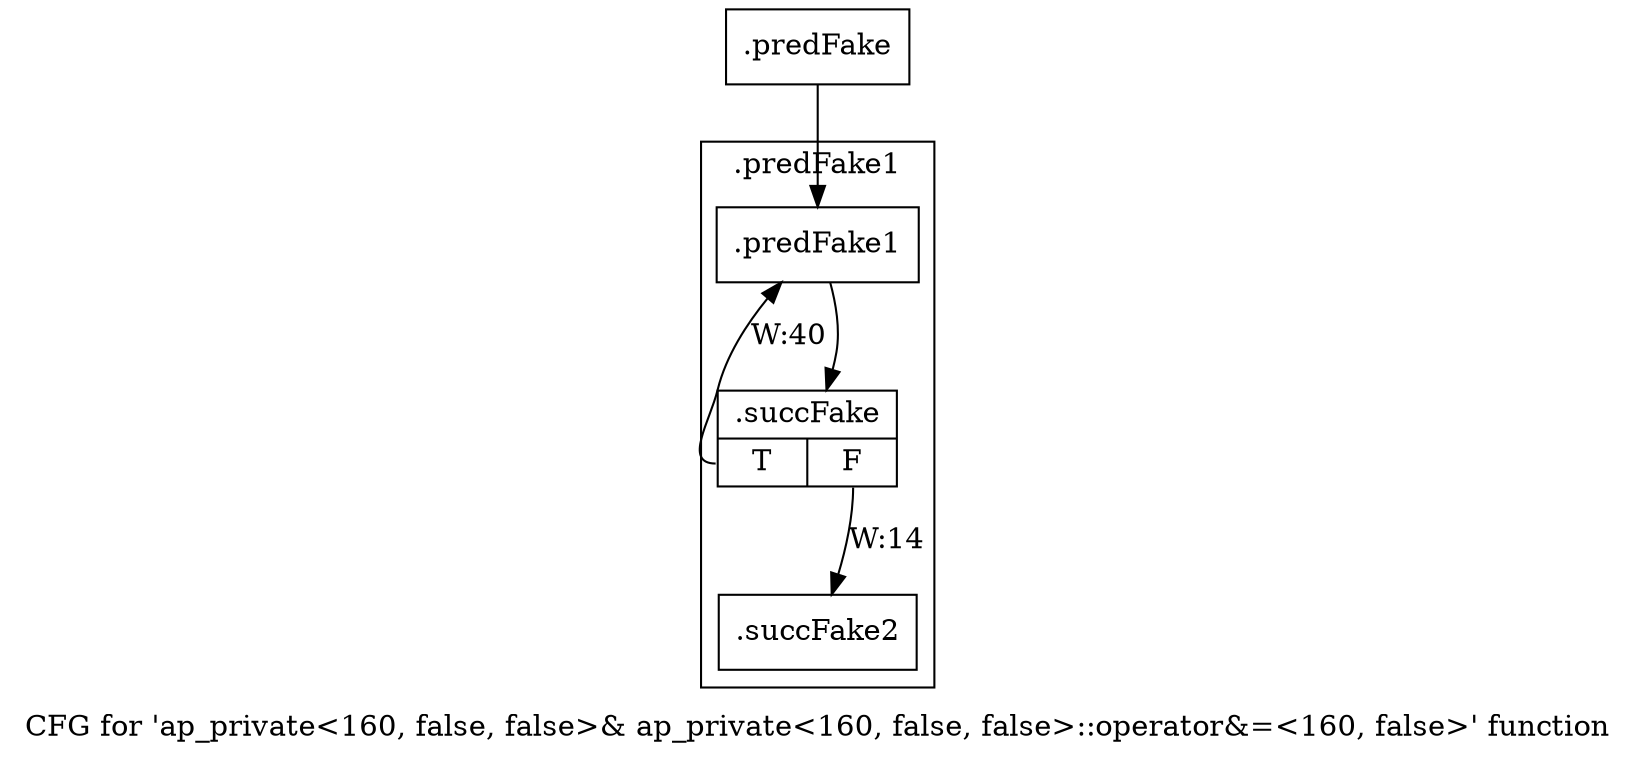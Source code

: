 digraph "CFG for 'ap_private\<160, false, false\>& ap_private\<160, false, false\>::operator&=\<160, false\>' function" {
	label="CFG for 'ap_private\<160, false, false\>& ap_private\<160, false, false\>::operator&=\<160, false\>' function";

	Node0x59f1b90 [shape=record,filename="",linenumber="",label="{.predFake}"];
	Node0x59f1b90 -> Node0x59f2730[ callList="" memoryops="" filename="/mnt/xilinx/Vitis_HLS/2021.2/include/etc/ap_private.h" execusionnum="13"];
	Node0x6162740 [shape=record,filename="/mnt/xilinx/Vitis_HLS/2021.2/include/etc/ap_private.h",linenumber="3874",label="{.succFake2}"];
subgraph cluster_0 {
	label=".predFake1";
	tripcount="39";
	invocationtime="13";

	Node0x59f2730 [shape=record,filename="/mnt/xilinx/Vitis_HLS/2021.2/include/etc/ap_private.h",linenumber="3874",label="{.predFake1}"];
	Node0x59f2730 -> Node0x6162690[ callList="" memoryops="" filename="/mnt/xilinx/Vitis_HLS/2021.2/include/etc/ap_private.h" execusionnum="52"];
	Node0x6162690 [shape=record,filename="/mnt/xilinx/Vitis_HLS/2021.2/include/etc/ap_private.h",linenumber="3874",label="{.succFake|{<s0>T|<s1>F}}"];
	Node0x6162690:s0 -> Node0x59f2730[label="W:40" callList="" memoryops="" filename="/mnt/xilinx/Vitis_HLS/2021.2/include/etc/ap_private.h" execusionnum="39"];
	Node0x6162690:s1 -> Node0x6162740[label="W:14" callList="" memoryops="" filename="/mnt/xilinx/Vitis_HLS/2021.2/include/etc/ap_private.h" execusionnum="13"];
}
}
